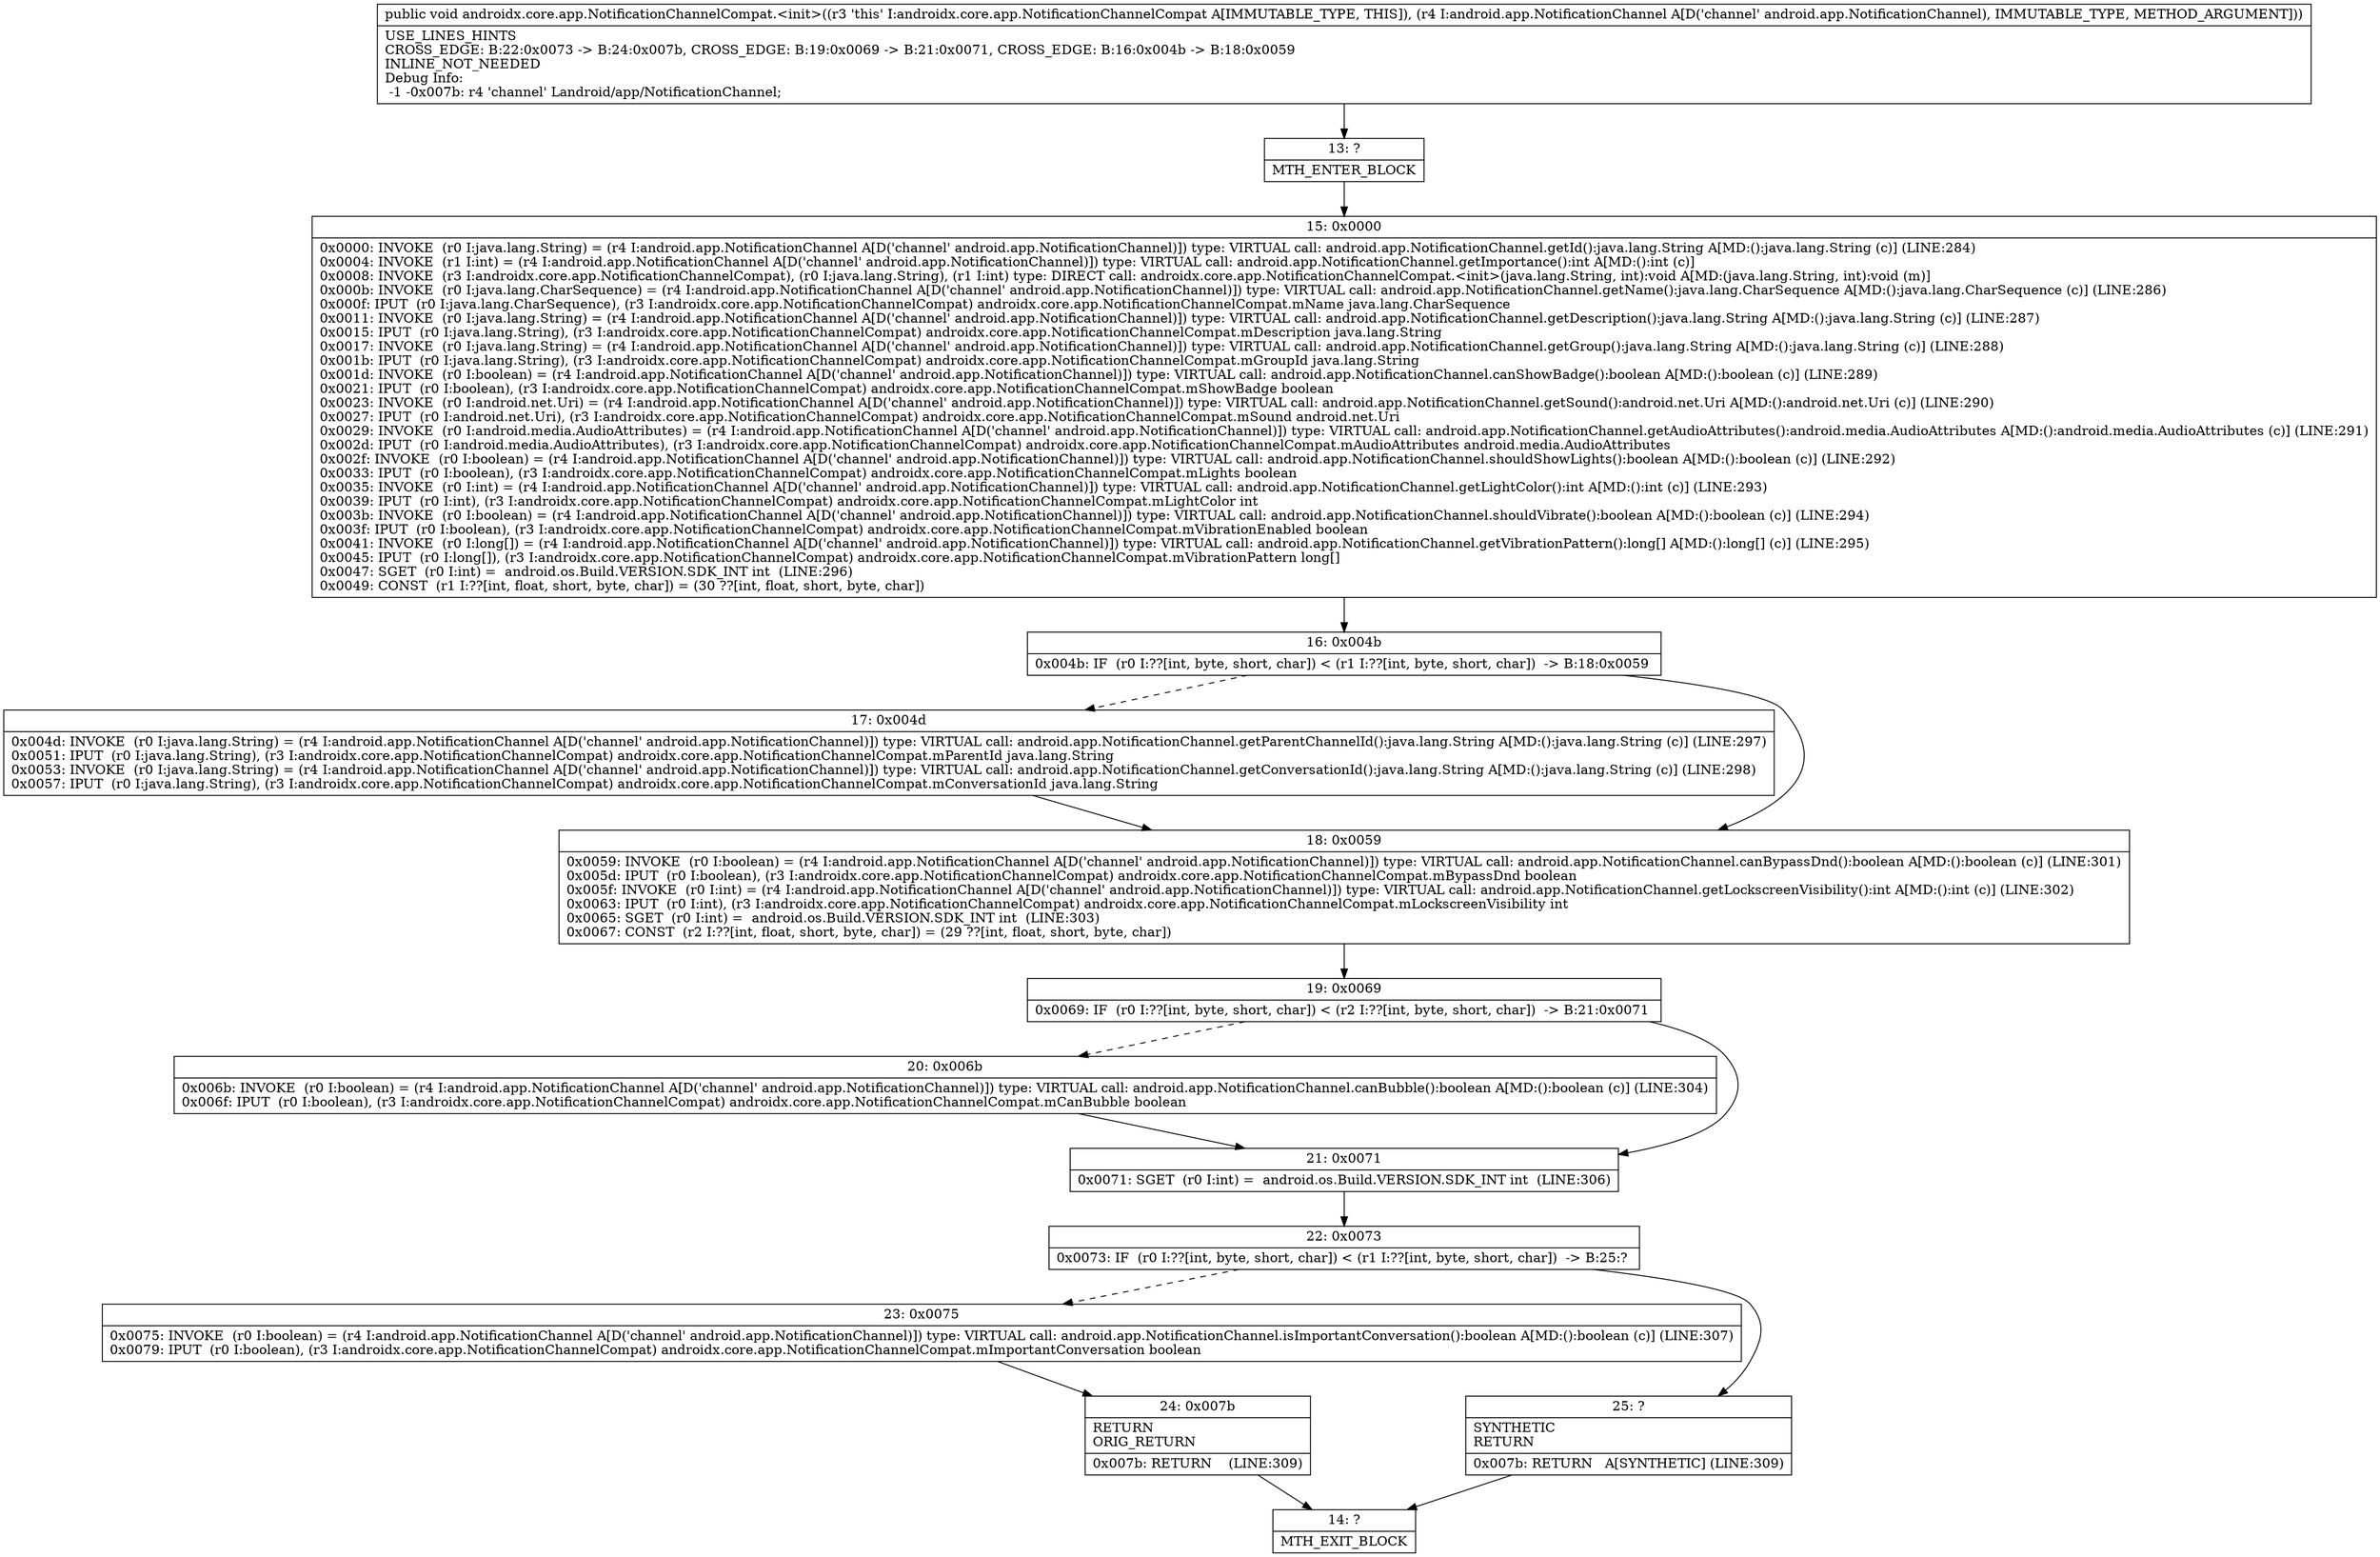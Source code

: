 digraph "CFG forandroidx.core.app.NotificationChannelCompat.\<init\>(Landroid\/app\/NotificationChannel;)V" {
Node_13 [shape=record,label="{13\:\ ?|MTH_ENTER_BLOCK\l}"];
Node_15 [shape=record,label="{15\:\ 0x0000|0x0000: INVOKE  (r0 I:java.lang.String) = (r4 I:android.app.NotificationChannel A[D('channel' android.app.NotificationChannel)]) type: VIRTUAL call: android.app.NotificationChannel.getId():java.lang.String A[MD:():java.lang.String (c)] (LINE:284)\l0x0004: INVOKE  (r1 I:int) = (r4 I:android.app.NotificationChannel A[D('channel' android.app.NotificationChannel)]) type: VIRTUAL call: android.app.NotificationChannel.getImportance():int A[MD:():int (c)]\l0x0008: INVOKE  (r3 I:androidx.core.app.NotificationChannelCompat), (r0 I:java.lang.String), (r1 I:int) type: DIRECT call: androidx.core.app.NotificationChannelCompat.\<init\>(java.lang.String, int):void A[MD:(java.lang.String, int):void (m)]\l0x000b: INVOKE  (r0 I:java.lang.CharSequence) = (r4 I:android.app.NotificationChannel A[D('channel' android.app.NotificationChannel)]) type: VIRTUAL call: android.app.NotificationChannel.getName():java.lang.CharSequence A[MD:():java.lang.CharSequence (c)] (LINE:286)\l0x000f: IPUT  (r0 I:java.lang.CharSequence), (r3 I:androidx.core.app.NotificationChannelCompat) androidx.core.app.NotificationChannelCompat.mName java.lang.CharSequence \l0x0011: INVOKE  (r0 I:java.lang.String) = (r4 I:android.app.NotificationChannel A[D('channel' android.app.NotificationChannel)]) type: VIRTUAL call: android.app.NotificationChannel.getDescription():java.lang.String A[MD:():java.lang.String (c)] (LINE:287)\l0x0015: IPUT  (r0 I:java.lang.String), (r3 I:androidx.core.app.NotificationChannelCompat) androidx.core.app.NotificationChannelCompat.mDescription java.lang.String \l0x0017: INVOKE  (r0 I:java.lang.String) = (r4 I:android.app.NotificationChannel A[D('channel' android.app.NotificationChannel)]) type: VIRTUAL call: android.app.NotificationChannel.getGroup():java.lang.String A[MD:():java.lang.String (c)] (LINE:288)\l0x001b: IPUT  (r0 I:java.lang.String), (r3 I:androidx.core.app.NotificationChannelCompat) androidx.core.app.NotificationChannelCompat.mGroupId java.lang.String \l0x001d: INVOKE  (r0 I:boolean) = (r4 I:android.app.NotificationChannel A[D('channel' android.app.NotificationChannel)]) type: VIRTUAL call: android.app.NotificationChannel.canShowBadge():boolean A[MD:():boolean (c)] (LINE:289)\l0x0021: IPUT  (r0 I:boolean), (r3 I:androidx.core.app.NotificationChannelCompat) androidx.core.app.NotificationChannelCompat.mShowBadge boolean \l0x0023: INVOKE  (r0 I:android.net.Uri) = (r4 I:android.app.NotificationChannel A[D('channel' android.app.NotificationChannel)]) type: VIRTUAL call: android.app.NotificationChannel.getSound():android.net.Uri A[MD:():android.net.Uri (c)] (LINE:290)\l0x0027: IPUT  (r0 I:android.net.Uri), (r3 I:androidx.core.app.NotificationChannelCompat) androidx.core.app.NotificationChannelCompat.mSound android.net.Uri \l0x0029: INVOKE  (r0 I:android.media.AudioAttributes) = (r4 I:android.app.NotificationChannel A[D('channel' android.app.NotificationChannel)]) type: VIRTUAL call: android.app.NotificationChannel.getAudioAttributes():android.media.AudioAttributes A[MD:():android.media.AudioAttributes (c)] (LINE:291)\l0x002d: IPUT  (r0 I:android.media.AudioAttributes), (r3 I:androidx.core.app.NotificationChannelCompat) androidx.core.app.NotificationChannelCompat.mAudioAttributes android.media.AudioAttributes \l0x002f: INVOKE  (r0 I:boolean) = (r4 I:android.app.NotificationChannel A[D('channel' android.app.NotificationChannel)]) type: VIRTUAL call: android.app.NotificationChannel.shouldShowLights():boolean A[MD:():boolean (c)] (LINE:292)\l0x0033: IPUT  (r0 I:boolean), (r3 I:androidx.core.app.NotificationChannelCompat) androidx.core.app.NotificationChannelCompat.mLights boolean \l0x0035: INVOKE  (r0 I:int) = (r4 I:android.app.NotificationChannel A[D('channel' android.app.NotificationChannel)]) type: VIRTUAL call: android.app.NotificationChannel.getLightColor():int A[MD:():int (c)] (LINE:293)\l0x0039: IPUT  (r0 I:int), (r3 I:androidx.core.app.NotificationChannelCompat) androidx.core.app.NotificationChannelCompat.mLightColor int \l0x003b: INVOKE  (r0 I:boolean) = (r4 I:android.app.NotificationChannel A[D('channel' android.app.NotificationChannel)]) type: VIRTUAL call: android.app.NotificationChannel.shouldVibrate():boolean A[MD:():boolean (c)] (LINE:294)\l0x003f: IPUT  (r0 I:boolean), (r3 I:androidx.core.app.NotificationChannelCompat) androidx.core.app.NotificationChannelCompat.mVibrationEnabled boolean \l0x0041: INVOKE  (r0 I:long[]) = (r4 I:android.app.NotificationChannel A[D('channel' android.app.NotificationChannel)]) type: VIRTUAL call: android.app.NotificationChannel.getVibrationPattern():long[] A[MD:():long[] (c)] (LINE:295)\l0x0045: IPUT  (r0 I:long[]), (r3 I:androidx.core.app.NotificationChannelCompat) androidx.core.app.NotificationChannelCompat.mVibrationPattern long[] \l0x0047: SGET  (r0 I:int) =  android.os.Build.VERSION.SDK_INT int  (LINE:296)\l0x0049: CONST  (r1 I:??[int, float, short, byte, char]) = (30 ??[int, float, short, byte, char]) \l}"];
Node_16 [shape=record,label="{16\:\ 0x004b|0x004b: IF  (r0 I:??[int, byte, short, char]) \< (r1 I:??[int, byte, short, char])  \-\> B:18:0x0059 \l}"];
Node_17 [shape=record,label="{17\:\ 0x004d|0x004d: INVOKE  (r0 I:java.lang.String) = (r4 I:android.app.NotificationChannel A[D('channel' android.app.NotificationChannel)]) type: VIRTUAL call: android.app.NotificationChannel.getParentChannelId():java.lang.String A[MD:():java.lang.String (c)] (LINE:297)\l0x0051: IPUT  (r0 I:java.lang.String), (r3 I:androidx.core.app.NotificationChannelCompat) androidx.core.app.NotificationChannelCompat.mParentId java.lang.String \l0x0053: INVOKE  (r0 I:java.lang.String) = (r4 I:android.app.NotificationChannel A[D('channel' android.app.NotificationChannel)]) type: VIRTUAL call: android.app.NotificationChannel.getConversationId():java.lang.String A[MD:():java.lang.String (c)] (LINE:298)\l0x0057: IPUT  (r0 I:java.lang.String), (r3 I:androidx.core.app.NotificationChannelCompat) androidx.core.app.NotificationChannelCompat.mConversationId java.lang.String \l}"];
Node_18 [shape=record,label="{18\:\ 0x0059|0x0059: INVOKE  (r0 I:boolean) = (r4 I:android.app.NotificationChannel A[D('channel' android.app.NotificationChannel)]) type: VIRTUAL call: android.app.NotificationChannel.canBypassDnd():boolean A[MD:():boolean (c)] (LINE:301)\l0x005d: IPUT  (r0 I:boolean), (r3 I:androidx.core.app.NotificationChannelCompat) androidx.core.app.NotificationChannelCompat.mBypassDnd boolean \l0x005f: INVOKE  (r0 I:int) = (r4 I:android.app.NotificationChannel A[D('channel' android.app.NotificationChannel)]) type: VIRTUAL call: android.app.NotificationChannel.getLockscreenVisibility():int A[MD:():int (c)] (LINE:302)\l0x0063: IPUT  (r0 I:int), (r3 I:androidx.core.app.NotificationChannelCompat) androidx.core.app.NotificationChannelCompat.mLockscreenVisibility int \l0x0065: SGET  (r0 I:int) =  android.os.Build.VERSION.SDK_INT int  (LINE:303)\l0x0067: CONST  (r2 I:??[int, float, short, byte, char]) = (29 ??[int, float, short, byte, char]) \l}"];
Node_19 [shape=record,label="{19\:\ 0x0069|0x0069: IF  (r0 I:??[int, byte, short, char]) \< (r2 I:??[int, byte, short, char])  \-\> B:21:0x0071 \l}"];
Node_20 [shape=record,label="{20\:\ 0x006b|0x006b: INVOKE  (r0 I:boolean) = (r4 I:android.app.NotificationChannel A[D('channel' android.app.NotificationChannel)]) type: VIRTUAL call: android.app.NotificationChannel.canBubble():boolean A[MD:():boolean (c)] (LINE:304)\l0x006f: IPUT  (r0 I:boolean), (r3 I:androidx.core.app.NotificationChannelCompat) androidx.core.app.NotificationChannelCompat.mCanBubble boolean \l}"];
Node_21 [shape=record,label="{21\:\ 0x0071|0x0071: SGET  (r0 I:int) =  android.os.Build.VERSION.SDK_INT int  (LINE:306)\l}"];
Node_22 [shape=record,label="{22\:\ 0x0073|0x0073: IF  (r0 I:??[int, byte, short, char]) \< (r1 I:??[int, byte, short, char])  \-\> B:25:? \l}"];
Node_23 [shape=record,label="{23\:\ 0x0075|0x0075: INVOKE  (r0 I:boolean) = (r4 I:android.app.NotificationChannel A[D('channel' android.app.NotificationChannel)]) type: VIRTUAL call: android.app.NotificationChannel.isImportantConversation():boolean A[MD:():boolean (c)] (LINE:307)\l0x0079: IPUT  (r0 I:boolean), (r3 I:androidx.core.app.NotificationChannelCompat) androidx.core.app.NotificationChannelCompat.mImportantConversation boolean \l}"];
Node_24 [shape=record,label="{24\:\ 0x007b|RETURN\lORIG_RETURN\l|0x007b: RETURN    (LINE:309)\l}"];
Node_14 [shape=record,label="{14\:\ ?|MTH_EXIT_BLOCK\l}"];
Node_25 [shape=record,label="{25\:\ ?|SYNTHETIC\lRETURN\l|0x007b: RETURN   A[SYNTHETIC] (LINE:309)\l}"];
MethodNode[shape=record,label="{public void androidx.core.app.NotificationChannelCompat.\<init\>((r3 'this' I:androidx.core.app.NotificationChannelCompat A[IMMUTABLE_TYPE, THIS]), (r4 I:android.app.NotificationChannel A[D('channel' android.app.NotificationChannel), IMMUTABLE_TYPE, METHOD_ARGUMENT]))  | USE_LINES_HINTS\lCROSS_EDGE: B:22:0x0073 \-\> B:24:0x007b, CROSS_EDGE: B:19:0x0069 \-\> B:21:0x0071, CROSS_EDGE: B:16:0x004b \-\> B:18:0x0059\lINLINE_NOT_NEEDED\lDebug Info:\l  \-1 \-0x007b: r4 'channel' Landroid\/app\/NotificationChannel;\l}"];
MethodNode -> Node_13;Node_13 -> Node_15;
Node_15 -> Node_16;
Node_16 -> Node_17[style=dashed];
Node_16 -> Node_18;
Node_17 -> Node_18;
Node_18 -> Node_19;
Node_19 -> Node_20[style=dashed];
Node_19 -> Node_21;
Node_20 -> Node_21;
Node_21 -> Node_22;
Node_22 -> Node_23[style=dashed];
Node_22 -> Node_25;
Node_23 -> Node_24;
Node_24 -> Node_14;
Node_25 -> Node_14;
}

